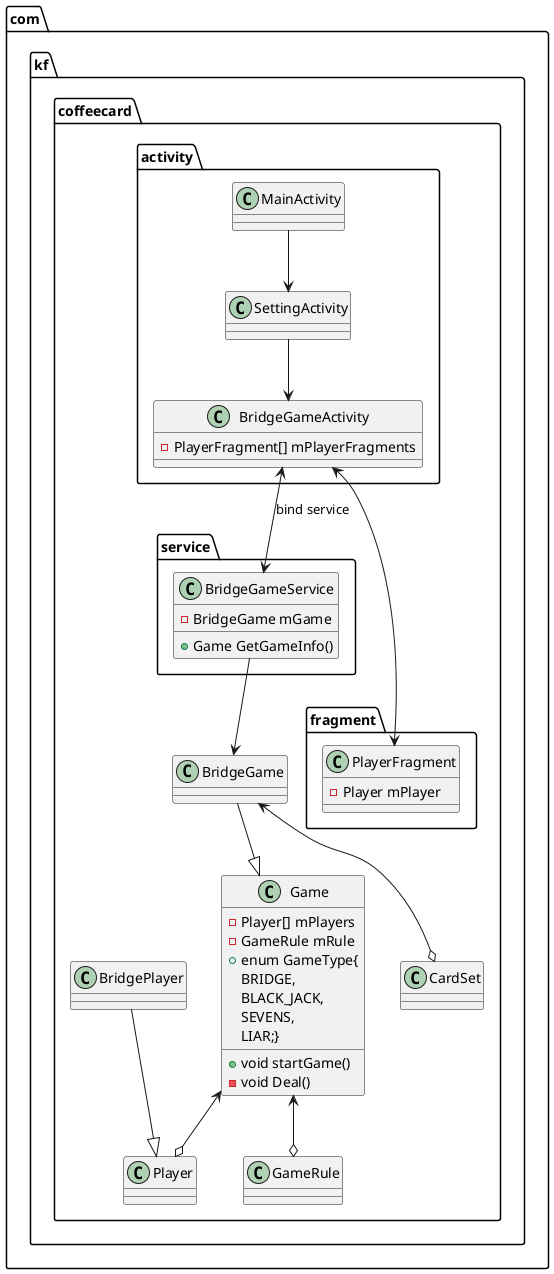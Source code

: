 @startuml

package com.kf.coffeecard{

    class Game{
        -Player[] mPlayers
        -GameRule mRule
        +enum GameType{
            BRIDGE,
            BLACK_JACK,
            SEVENS,
            LIAR;}
        +void startGame()
        -void Deal()
    }
    class BridgeGame{

    }
    class CardSet
    class Player
    class BridgePlayer
    class GameRule

    BridgeGame --|> Game

    BridgeGame <--o CardSet

    Game <--o Player
    Game <--o GameRule



    BridgePlayer --|> Player
}

package com.kf.coffeecard.service{
    class BridgeGameService{
        -BridgeGame mGame
        +Game GetGameInfo()
    }
    BridgeGameService --> BridgeGame
}

package com.kf.coffeecard.activity{
    class MainActivity
    class SettingActivity
    class BridgeGameActivity{
        -PlayerFragment[] mPlayerFragments
    }

    MainActivity --> SettingActivity
    SettingActivity --> BridgeGameActivity
    BridgeGameActivity<--> BridgeGameService:bind service
}

package com.kf.coffeecard.fragment{
    class PlayerFragment{
        -Player mPlayer
    }
    BridgeGameActivity <---> PlayerFragment
}

@enduml